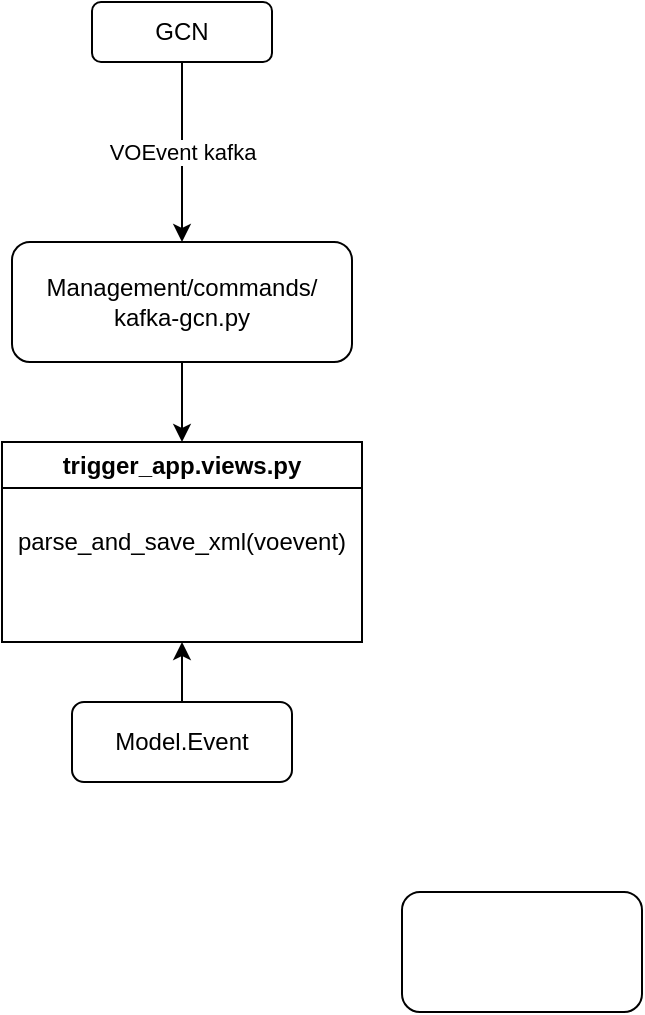 <mxfile version="24.7.6">
  <diagram name="Page-1" id="Z6PxxWJl8QSk_24ldjjl">
    <mxGraphModel dx="917" dy="639" grid="1" gridSize="10" guides="1" tooltips="1" connect="1" arrows="1" fold="1" page="1" pageScale="1" pageWidth="827" pageHeight="1169" math="0" shadow="0">
      <root>
        <mxCell id="0" />
        <mxCell id="1" parent="0" />
        <mxCell id="-pamUgwQeY0xsRbIY8gK-1" value="GCN" style="rounded=1;whiteSpace=wrap;html=1;" vertex="1" parent="1">
          <mxGeometry x="195" y="110" width="90" height="30" as="geometry" />
        </mxCell>
        <mxCell id="-pamUgwQeY0xsRbIY8gK-2" value="Management/commands/&lt;div&gt;kafka-gcn.py&lt;/div&gt;" style="rounded=1;whiteSpace=wrap;html=1;" vertex="1" parent="1">
          <mxGeometry x="155" y="230" width="170" height="60" as="geometry" />
        </mxCell>
        <mxCell id="-pamUgwQeY0xsRbIY8gK-3" value="" style="endArrow=classic;html=1;rounded=0;exitX=0.5;exitY=1;exitDx=0;exitDy=0;entryX=0.5;entryY=0;entryDx=0;entryDy=0;" edge="1" parent="1" source="-pamUgwQeY0xsRbIY8gK-1" target="-pamUgwQeY0xsRbIY8gK-2">
          <mxGeometry relative="1" as="geometry">
            <mxPoint x="390" y="190" as="sourcePoint" />
            <mxPoint x="480" y="370" as="targetPoint" />
          </mxGeometry>
        </mxCell>
        <mxCell id="-pamUgwQeY0xsRbIY8gK-4" value="VOEvent kafka" style="edgeLabel;resizable=0;html=1;;align=center;verticalAlign=middle;" connectable="0" vertex="1" parent="-pamUgwQeY0xsRbIY8gK-3">
          <mxGeometry relative="1" as="geometry" />
        </mxCell>
        <mxCell id="-pamUgwQeY0xsRbIY8gK-5" value="trigger_app.views.py" style="swimlane;whiteSpace=wrap;html=1;" vertex="1" parent="1">
          <mxGeometry x="150" y="330" width="180" height="100" as="geometry" />
        </mxCell>
        <mxCell id="-pamUgwQeY0xsRbIY8gK-10" value="parse_and_save_xml(voevent)" style="text;html=1;align=center;verticalAlign=middle;whiteSpace=wrap;rounded=0;" vertex="1" parent="-pamUgwQeY0xsRbIY8gK-5">
          <mxGeometry x="10" y="30" width="160" height="40" as="geometry" />
        </mxCell>
        <mxCell id="-pamUgwQeY0xsRbIY8gK-11" style="edgeStyle=orthogonalEdgeStyle;rounded=0;orthogonalLoop=1;jettySize=auto;html=1;entryX=0.5;entryY=1;entryDx=0;entryDy=0;" edge="1" parent="1" source="-pamUgwQeY0xsRbIY8gK-7" target="-pamUgwQeY0xsRbIY8gK-5">
          <mxGeometry relative="1" as="geometry" />
        </mxCell>
        <mxCell id="-pamUgwQeY0xsRbIY8gK-7" value="Model.Event" style="rounded=1;whiteSpace=wrap;html=1;" vertex="1" parent="1">
          <mxGeometry x="185" y="460" width="110" height="40" as="geometry" />
        </mxCell>
        <mxCell id="-pamUgwQeY0xsRbIY8gK-8" value="" style="rounded=1;whiteSpace=wrap;html=1;" vertex="1" parent="1">
          <mxGeometry x="350" y="555" width="120" height="60" as="geometry" />
        </mxCell>
        <mxCell id="-pamUgwQeY0xsRbIY8gK-12" style="edgeStyle=orthogonalEdgeStyle;rounded=0;orthogonalLoop=1;jettySize=auto;html=1;entryX=0.5;entryY=0;entryDx=0;entryDy=0;" edge="1" parent="1" source="-pamUgwQeY0xsRbIY8gK-2" target="-pamUgwQeY0xsRbIY8gK-5">
          <mxGeometry relative="1" as="geometry" />
        </mxCell>
      </root>
    </mxGraphModel>
  </diagram>
</mxfile>
